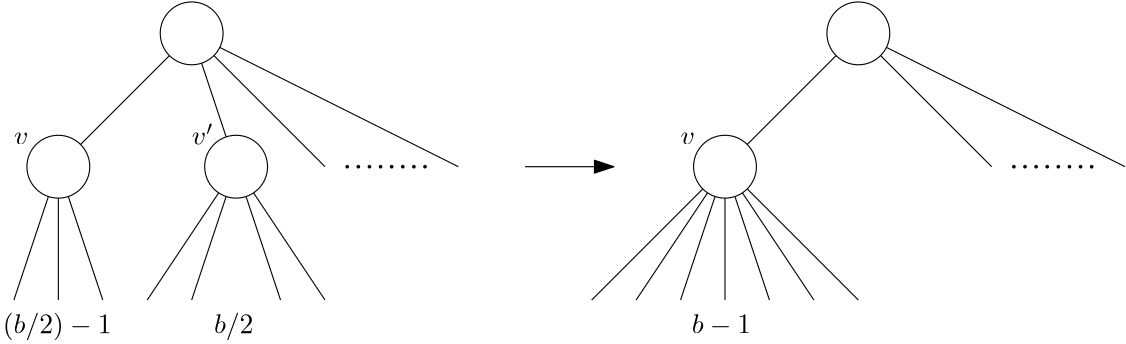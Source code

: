 <?xml version="1.0"?>
<!DOCTYPE ipe SYSTEM "ipe.dtd">
<ipe version="70107" creator="Ipe 7.2.2">
<info created="D:20160518121350" modified="D:20160519153057"/>
<ipestyle name="basic">
<symbol name="arrow/arc(spx)">
<path stroke="sym-stroke" fill="sym-stroke" pen="sym-pen">
0 0 m
-1 0.333 l
-1 -0.333 l
h
</path>
</symbol>
<symbol name="arrow/farc(spx)">
<path stroke="sym-stroke" fill="white" pen="sym-pen">
0 0 m
-1 0.333 l
-1 -0.333 l
h
</path>
</symbol>
<symbol name="arrow/ptarc(spx)">
<path stroke="sym-stroke" fill="sym-stroke" pen="sym-pen">
0 0 m
-1 0.333 l
-0.8 0 l
-1 -0.333 l
h
</path>
</symbol>
<symbol name="arrow/fptarc(spx)">
<path stroke="sym-stroke" fill="white" pen="sym-pen">
0 0 m
-1 0.333 l
-0.8 0 l
-1 -0.333 l
h
</path>
</symbol>
<symbol name="mark/circle(sx)" transformations="translations">
<path fill="sym-stroke">
0.6 0 0 0.6 0 0 e
0.4 0 0 0.4 0 0 e
</path>
</symbol>
<symbol name="mark/disk(sx)" transformations="translations">
<path fill="sym-stroke">
0.6 0 0 0.6 0 0 e
</path>
</symbol>
<symbol name="mark/fdisk(sfx)" transformations="translations">
<group>
<path fill="sym-fill">
0.5 0 0 0.5 0 0 e
</path>
<path fill="sym-stroke" fillrule="eofill">
0.6 0 0 0.6 0 0 e
0.4 0 0 0.4 0 0 e
</path>
</group>
</symbol>
<symbol name="mark/box(sx)" transformations="translations">
<path fill="sym-stroke" fillrule="eofill">
-0.6 -0.6 m
0.6 -0.6 l
0.6 0.6 l
-0.6 0.6 l
h
-0.4 -0.4 m
0.4 -0.4 l
0.4 0.4 l
-0.4 0.4 l
h
</path>
</symbol>
<symbol name="mark/square(sx)" transformations="translations">
<path fill="sym-stroke">
-0.6 -0.6 m
0.6 -0.6 l
0.6 0.6 l
-0.6 0.6 l
h
</path>
</symbol>
<symbol name="mark/fsquare(sfx)" transformations="translations">
<group>
<path fill="sym-fill">
-0.5 -0.5 m
0.5 -0.5 l
0.5 0.5 l
-0.5 0.5 l
h
</path>
<path fill="sym-stroke" fillrule="eofill">
-0.6 -0.6 m
0.6 -0.6 l
0.6 0.6 l
-0.6 0.6 l
h
-0.4 -0.4 m
0.4 -0.4 l
0.4 0.4 l
-0.4 0.4 l
h
</path>
</group>
</symbol>
<symbol name="mark/cross(sx)" transformations="translations">
<group>
<path fill="sym-stroke">
-0.43 -0.57 m
0.57 0.43 l
0.43 0.57 l
-0.57 -0.43 l
h
</path>
<path fill="sym-stroke">
-0.43 0.57 m
0.57 -0.43 l
0.43 -0.57 l
-0.57 0.43 l
h
</path>
</group>
</symbol>
<symbol name="arrow/fnormal(spx)">
<path stroke="sym-stroke" fill="white" pen="sym-pen">
0 0 m
-1 0.333 l
-1 -0.333 l
h
</path>
</symbol>
<symbol name="arrow/pointed(spx)">
<path stroke="sym-stroke" fill="sym-stroke" pen="sym-pen">
0 0 m
-1 0.333 l
-0.8 0 l
-1 -0.333 l
h
</path>
</symbol>
<symbol name="arrow/fpointed(spx)">
<path stroke="sym-stroke" fill="white" pen="sym-pen">
0 0 m
-1 0.333 l
-0.8 0 l
-1 -0.333 l
h
</path>
</symbol>
<symbol name="arrow/linear(spx)">
<path stroke="sym-stroke" pen="sym-pen">
-1 0.333 m
0 0 l
-1 -0.333 l
</path>
</symbol>
<symbol name="arrow/fdouble(spx)">
<path stroke="sym-stroke" fill="white" pen="sym-pen">
0 0 m
-1 0.333 l
-1 -0.333 l
h
-1 0 m
-2 0.333 l
-2 -0.333 l
h
</path>
</symbol>
<symbol name="arrow/double(spx)">
<path stroke="sym-stroke" fill="sym-stroke" pen="sym-pen">
0 0 m
-1 0.333 l
-1 -0.333 l
h
-1 0 m
-2 0.333 l
-2 -0.333 l
h
</path>
</symbol>
<pen name="heavier" value="0.8"/>
<pen name="fat" value="1.2"/>
<pen name="ultrafat" value="2"/>
<symbolsize name="large" value="5"/>
<symbolsize name="small" value="2"/>
<symbolsize name="tiny" value="1.1"/>
<arrowsize name="large" value="10"/>
<arrowsize name="small" value="5"/>
<arrowsize name="tiny" value="3"/>
<color name="red" value="1 0 0"/>
<color name="green" value="0 1 0"/>
<color name="blue" value="0 0 1"/>
<color name="yellow" value="1 1 0"/>
<color name="orange" value="1 0.647 0"/>
<color name="gold" value="1 0.843 0"/>
<color name="purple" value="0.627 0.125 0.941"/>
<color name="gray" value="0.745"/>
<color name="brown" value="0.647 0.165 0.165"/>
<color name="navy" value="0 0 0.502"/>
<color name="pink" value="1 0.753 0.796"/>
<color name="seagreen" value="0.18 0.545 0.341"/>
<color name="turquoise" value="0.251 0.878 0.816"/>
<color name="violet" value="0.933 0.51 0.933"/>
<color name="darkblue" value="0 0 0.545"/>
<color name="darkcyan" value="0 0.545 0.545"/>
<color name="darkgray" value="0.663"/>
<color name="darkgreen" value="0 0.392 0"/>
<color name="darkmagenta" value="0.545 0 0.545"/>
<color name="darkorange" value="1 0.549 0"/>
<color name="darkred" value="0.545 0 0"/>
<color name="lightblue" value="0.678 0.847 0.902"/>
<color name="lightcyan" value="0.878 1 1"/>
<color name="lightgray" value="0.827"/>
<color name="lightgreen" value="0.565 0.933 0.565"/>
<color name="lightyellow" value="1 1 0.878"/>
<dashstyle name="dashed" value="[4] 0"/>
<dashstyle name="dotted" value="[1 3] 0"/>
<dashstyle name="dash dotted" value="[4 2 1 2] 0"/>
<dashstyle name="dash dot dotted" value="[4 2 1 2 1 2] 0"/>
<textsize name="large" value="\large"/>
<textsize name="Large" value="\Large"/>
<textsize name="LARGE" value="\LARGE"/>
<textsize name="huge" value="\huge"/>
<textsize name="Huge" value="\Huge"/>
<textsize name="small" value="\small"/>
<textsize name="footnote" value="\footnotesize"/>
<textsize name="tiny" value="\tiny"/>
<textstyle name="center" begin="\begin{center}" end="\end{center}"/>
<textstyle name="itemize" begin="\begin{itemize}" end="\end{itemize}"/>
<textstyle name="item" begin="\begin{itemize}\item{}" end="\end{itemize}"/>
<gridsize name="4 pts" value="4"/>
<gridsize name="8 pts (~3 mm)" value="8"/>
<gridsize name="16 pts (~6 mm)" value="16"/>
<gridsize name="32 pts (~12 mm)" value="32"/>
<gridsize name="10 pts (~3.5 mm)" value="10"/>
<gridsize name="20 pts (~7 mm)" value="20"/>
<gridsize name="14 pts (~5 mm)" value="14"/>
<gridsize name="28 pts (~10 mm)" value="28"/>
<gridsize name="56 pts (~20 mm)" value="56"/>
<anglesize name="90 deg" value="90"/>
<anglesize name="60 deg" value="60"/>
<anglesize name="45 deg" value="45"/>
<anglesize name="30 deg" value="30"/>
<anglesize name="22.5 deg" value="22.5"/>
<opacity name="10%" value="0.1"/>
<opacity name="30%" value="0.3"/>
<opacity name="50%" value="0.5"/>
<opacity name="75%" value="0.75"/>
<tiling name="falling" angle="-60" step="4" width="1"/>
<tiling name="rising" angle="30" step="4" width="1"/>
</ipestyle>
<page>
<layer name="alpha"/>
<view layers="alpha" active="alpha"/>
<path layer="alpha" matrix="1 0 0 1 224 0" stroke="black">
176 752 m
128 704 l
128 704 l
</path>
<path matrix="1 0 0 1 224 0" stroke="black" fill="white">
128 704 m
80 656 l
80 656 l
</path>
<path matrix="1 0 0 1 224 0" stroke="black" fill="white">
128 704 m
128 656 l
128 656 l
</path>
<path matrix="1 0 0 1 224 0" stroke="black" fill="white">
128 704 m
176 656 l
176 656 l
</path>
<path matrix="1 0 0 1 224 0" stroke="black" fill="white">
128 704 m
96 656 l
96 656 l
</path>
<path matrix="1 0 0 1 224 0" stroke="black" fill="white">
128 704 m
112 656 l
112 656 l
</path>
<path matrix="1 0 0 1 224 0" stroke="black" fill="white">
128 704 m
144 656 l
144 656 l
</path>
<path matrix="1 0 0 1 224 0" stroke="black" fill="white">
128 704 m
160 656 l
160 656 l
</path>
<path matrix="1 0 0 1 176 -48" stroke="black" fill="1">
11.3137 0 0 11.3137 176 752 e
</path>
<text matrix="1 0 0 1 220 4" transformations="translations" pos="120 640" stroke="black" type="label" width="21.433" height="6.919" depth="0.83" valign="baseline">$b-1$</text>
<path matrix="1 0 0 1 -16 0" stroke="black">
176 752 m
128 704 l
128 704 l
</path>
<path matrix="1.5 0 0 1 -104 0" stroke="black">
176 752 m
208 704 l
208 704 l
</path>
<path matrix="1.2 0 0 1 -51.2 0" stroke="black">
176 752 m
256 704 l
256 704 l
</path>
<use matrix="1 0 0 1 8 0" name="mark/disk(sx)" pos="216 704" size="tiny" stroke="black"/>
<use matrix="1 0 0 1 16 0" name="mark/disk(sx)" pos="216 704" size="tiny" stroke="black"/>
<use matrix="1 0 0 1 24 0" name="mark/disk(sx)" pos="216 704" size="tiny" stroke="black"/>
<text matrix="1 0 0 1 -28 4" transformations="translations" pos="120 640" stroke="black" type="label" width="39.145" height="7.473" depth="2.49" valign="baseline">$(b/2)-1$</text>
<use name="mark/disk(sx)" pos="216 704" size="tiny" stroke="black"/>
<use matrix="1 0 0 1 4 0" name="mark/disk(sx)" pos="216 704" size="tiny" stroke="black"/>
<use matrix="1 0 0 1 12 0" name="mark/disk(sx)" pos="216 704" size="tiny" stroke="black"/>
<use matrix="1 0 0 1 20 0" name="mark/disk(sx)" pos="216 704" size="tiny" stroke="black"/>
<use matrix="1 0 0 1 28 0" name="mark/disk(sx)" pos="216 704" size="tiny" stroke="black"/>
<path matrix="1 0 0 1 -208 0" stroke="black" fill="white">
368 752 m
384 704 l
384 704 l
</path>
<path matrix="1 0 0 1 -16 0" stroke="black" fill="white">
11.3137 0 0 11.3137 176 752 e
</path>
<path matrix="1.5 0 0 1 136 0" stroke="black">
176 752 m
208 704 l
208 704 l
</path>
<path matrix="1.2 0 0 1 188.8 0" stroke="black">
176 752 m
256 704 l
256 704 l
</path>
<use matrix="1 0 0 1 248 0" name="mark/disk(sx)" pos="216 704" size="tiny" stroke="black"/>
<use matrix="1 0 0 1 256 0" name="mark/disk(sx)" pos="216 704" size="tiny" stroke="black"/>
<use matrix="1 0 0 1 264 0" name="mark/disk(sx)" pos="216 704" size="tiny" stroke="black"/>
<use matrix="1 0 0 1 240 0" name="mark/disk(sx)" pos="216 704" size="tiny" stroke="black"/>
<use matrix="1 0 0 1 244 0" name="mark/disk(sx)" pos="216 704" size="tiny" stroke="black"/>
<use matrix="1 0 0 1 252 0" name="mark/disk(sx)" pos="216 704" size="tiny" stroke="black"/>
<use matrix="1 0 0 1 260 0" name="mark/disk(sx)" pos="216 704" size="tiny" stroke="black"/>
<use matrix="1 0 0 1 268 0" name="mark/disk(sx)" pos="216 704" size="tiny" stroke="black"/>
<path matrix="1 0 0 1 224 0" stroke="black" fill="white">
11.3137 0 0 11.3137 176 752 e
</path>
<path matrix="1 0 0 1 40 0" stroke="black" fill="white" rarrow="normal/normal">
272 704 m
240 704 l
240 704 l
</path>
<text matrix="1 0 0 1 228 8" transformations="translations" pos="108 704" stroke="black" type="label" width="5.187" height="4.289" depth="0" valign="baseline">$v$</text>
<text matrix="1 0 0 1 -12 8" transformations="translations" pos="108 704" stroke="black" type="label" width="5.187" height="4.289" depth="0" valign="baseline">$v$</text>
<text matrix="1 0 0 1 52 8" transformations="translations" pos="108 704" stroke="black" type="label" width="7.982" height="7.49" depth="0" valign="baseline">$v&apos;$</text>
<text matrix="1 0 0 1 48 4" transformations="translations" pos="120 640" stroke="black" type="label" width="14.238" height="7.473" depth="2.49" valign="baseline">$b/2$</text>
<path matrix="1 0 0 1 48 0" stroke="black" fill="white">
128 704 m
96 656 l
96 656 l
</path>
<path matrix="1 0 0 1 48 0" stroke="black" fill="white">
128 704 m
112 656 l
112 656 l
</path>
<path matrix="1 0 0 1 48 0" stroke="black" fill="white">
128 704 m
144 656 l
144 656 l
</path>
<path matrix="1 0 0 1 -144 0" stroke="black" fill="white">
320 704 m
352 656 l
352 656 l
</path>
<path matrix="1 0 0 1 -256 0" stroke="black" fill="white">
368 704 m
368 656 l
368 656 l
</path>
<path matrix="1 0 0 1 -256 0" stroke="black" fill="white">
368 704 m
384 656 l
384 656 l
</path>
<path matrix="1 0 0 1 -256 0" stroke="black" fill="white">
368 704 m
352 656 l
352 656 l
</path>
<path matrix="1 0 0 1 -64 -48" stroke="black" fill="1">
11.3137 0 0 11.3137 176 752 e
</path>
<path matrix="1 0 0 1 0 -48" stroke="black" fill="1">
11.3137 0 0 11.3137 176 752 e
</path>
</page>
</ipe>
